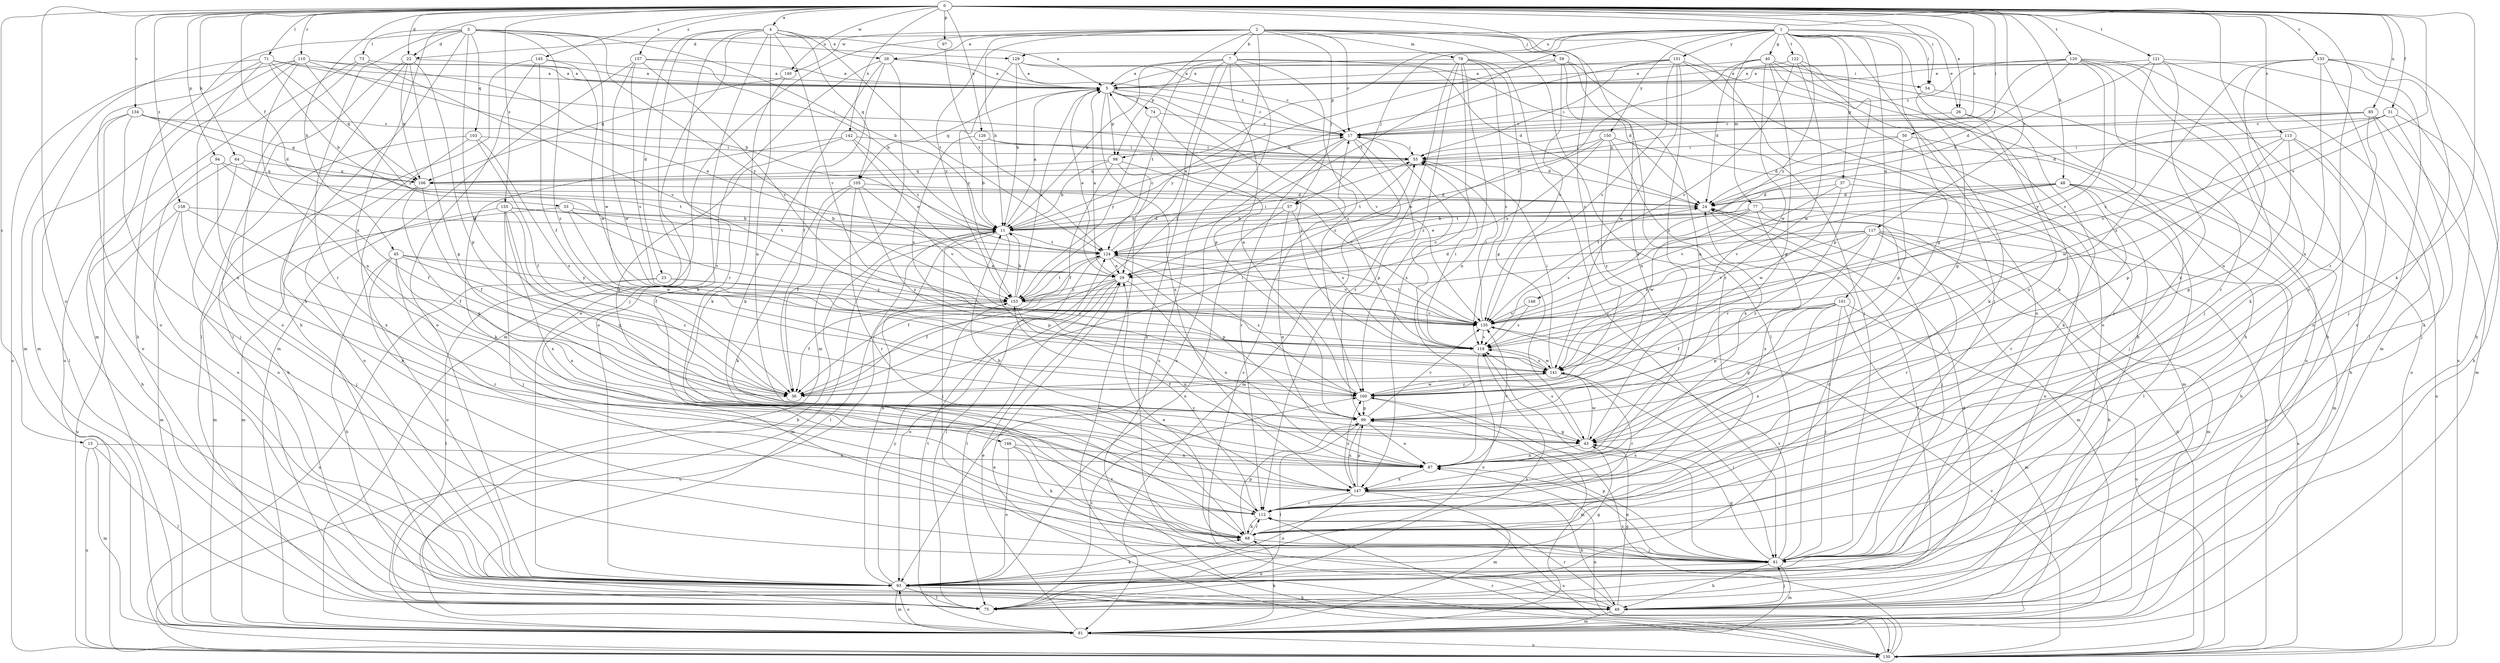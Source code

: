 strict digraph  {
0;
1;
2;
3;
4;
5;
7;
11;
15;
17;
22;
23;
24;
26;
28;
29;
31;
33;
36;
37;
40;
43;
45;
48;
49;
50;
54;
55;
57;
59;
61;
64;
68;
71;
73;
74;
75;
77;
78;
81;
85;
87;
93;
94;
97;
98;
99;
101;
103;
105;
106;
110;
112;
113;
117;
118;
120;
121;
122;
124;
126;
129;
130;
133;
134;
135;
140;
141;
142;
145;
146;
147;
148;
150;
151;
153;
155;
157;
158;
160;
0 -> 4  [label=a];
0 -> 15  [label=c];
0 -> 17  [label=c];
0 -> 22  [label=d];
0 -> 26  [label=e];
0 -> 31  [label=f];
0 -> 33  [label=f];
0 -> 45  [label=h];
0 -> 48  [label=h];
0 -> 50  [label=i];
0 -> 54  [label=i];
0 -> 64  [label=k];
0 -> 68  [label=k];
0 -> 71  [label=l];
0 -> 85  [label=n];
0 -> 93  [label=o];
0 -> 94  [label=p];
0 -> 97  [label=p];
0 -> 110  [label=r];
0 -> 112  [label=r];
0 -> 113  [label=s];
0 -> 117  [label=s];
0 -> 120  [label=t];
0 -> 121  [label=t];
0 -> 126  [label=u];
0 -> 133  [label=v];
0 -> 134  [label=v];
0 -> 135  [label=v];
0 -> 140  [label=w];
0 -> 142  [label=x];
0 -> 145  [label=x];
0 -> 146  [label=x];
0 -> 147  [label=x];
0 -> 155  [label=z];
0 -> 157  [label=z];
0 -> 158  [label=z];
0 -> 160  [label=z];
1 -> 22  [label=d];
1 -> 26  [label=e];
1 -> 37  [label=g];
1 -> 40  [label=g];
1 -> 43  [label=g];
1 -> 54  [label=i];
1 -> 57  [label=j];
1 -> 68  [label=k];
1 -> 77  [label=m];
1 -> 93  [label=o];
1 -> 98  [label=p];
1 -> 101  [label=q];
1 -> 122  [label=t];
1 -> 124  [label=t];
1 -> 129  [label=u];
1 -> 148  [label=y];
1 -> 150  [label=y];
1 -> 151  [label=y];
2 -> 7  [label=b];
2 -> 11  [label=b];
2 -> 17  [label=c];
2 -> 28  [label=e];
2 -> 36  [label=f];
2 -> 57  [label=j];
2 -> 59  [label=j];
2 -> 61  [label=j];
2 -> 78  [label=m];
2 -> 81  [label=m];
2 -> 87  [label=n];
2 -> 98  [label=p];
2 -> 112  [label=r];
2 -> 140  [label=w];
2 -> 153  [label=y];
3 -> 11  [label=b];
3 -> 22  [label=d];
3 -> 36  [label=f];
3 -> 49  [label=h];
3 -> 73  [label=l];
3 -> 81  [label=m];
3 -> 103  [label=q];
3 -> 112  [label=r];
3 -> 129  [label=u];
3 -> 141  [label=w];
3 -> 153  [label=y];
3 -> 160  [label=z];
4 -> 5  [label=a];
4 -> 23  [label=d];
4 -> 28  [label=e];
4 -> 61  [label=j];
4 -> 68  [label=k];
4 -> 87  [label=n];
4 -> 93  [label=o];
4 -> 105  [label=q];
4 -> 112  [label=r];
4 -> 124  [label=t];
4 -> 135  [label=v];
5 -> 17  [label=c];
5 -> 29  [label=e];
5 -> 74  [label=l];
5 -> 98  [label=p];
5 -> 105  [label=q];
5 -> 118  [label=s];
5 -> 135  [label=v];
5 -> 147  [label=x];
7 -> 5  [label=a];
7 -> 11  [label=b];
7 -> 24  [label=d];
7 -> 29  [label=e];
7 -> 49  [label=h];
7 -> 54  [label=i];
7 -> 99  [label=p];
7 -> 124  [label=t];
7 -> 130  [label=u];
7 -> 160  [label=z];
11 -> 5  [label=a];
11 -> 17  [label=c];
11 -> 24  [label=d];
11 -> 61  [label=j];
11 -> 75  [label=l];
11 -> 81  [label=m];
11 -> 99  [label=p];
11 -> 124  [label=t];
15 -> 75  [label=l];
15 -> 81  [label=m];
15 -> 87  [label=n];
15 -> 130  [label=u];
17 -> 55  [label=i];
17 -> 81  [label=m];
17 -> 93  [label=o];
17 -> 99  [label=p];
17 -> 112  [label=r];
22 -> 5  [label=a];
22 -> 43  [label=g];
22 -> 68  [label=k];
22 -> 75  [label=l];
22 -> 99  [label=p];
22 -> 106  [label=q];
23 -> 75  [label=l];
23 -> 118  [label=s];
23 -> 130  [label=u];
23 -> 153  [label=y];
24 -> 11  [label=b];
24 -> 75  [label=l];
24 -> 81  [label=m];
26 -> 17  [label=c];
26 -> 68  [label=k];
26 -> 87  [label=n];
28 -> 5  [label=a];
28 -> 17  [label=c];
28 -> 36  [label=f];
28 -> 68  [label=k];
28 -> 81  [label=m];
28 -> 93  [label=o];
29 -> 5  [label=a];
29 -> 36  [label=f];
29 -> 75  [label=l];
29 -> 87  [label=n];
29 -> 93  [label=o];
29 -> 153  [label=y];
31 -> 17  [label=c];
31 -> 24  [label=d];
31 -> 49  [label=h];
31 -> 68  [label=k];
31 -> 135  [label=v];
33 -> 11  [label=b];
33 -> 81  [label=m];
33 -> 135  [label=v];
33 -> 141  [label=w];
36 -> 55  [label=i];
37 -> 24  [label=d];
37 -> 130  [label=u];
37 -> 135  [label=v];
37 -> 141  [label=w];
40 -> 5  [label=a];
40 -> 24  [label=d];
40 -> 29  [label=e];
40 -> 43  [label=g];
40 -> 49  [label=h];
40 -> 68  [label=k];
40 -> 130  [label=u];
40 -> 141  [label=w];
43 -> 87  [label=n];
43 -> 118  [label=s];
43 -> 141  [label=w];
45 -> 29  [label=e];
45 -> 49  [label=h];
45 -> 87  [label=n];
45 -> 93  [label=o];
45 -> 112  [label=r];
45 -> 153  [label=y];
45 -> 160  [label=z];
48 -> 24  [label=d];
48 -> 29  [label=e];
48 -> 49  [label=h];
48 -> 75  [label=l];
48 -> 81  [label=m];
48 -> 112  [label=r];
48 -> 124  [label=t];
48 -> 135  [label=v];
49 -> 17  [label=c];
49 -> 43  [label=g];
49 -> 61  [label=j];
49 -> 81  [label=m];
49 -> 112  [label=r];
50 -> 24  [label=d];
50 -> 55  [label=i];
50 -> 61  [label=j];
50 -> 99  [label=p];
54 -> 43  [label=g];
54 -> 130  [label=u];
55 -> 106  [label=q];
55 -> 124  [label=t];
57 -> 11  [label=b];
57 -> 87  [label=n];
57 -> 93  [label=o];
57 -> 118  [label=s];
59 -> 5  [label=a];
59 -> 61  [label=j];
59 -> 75  [label=l];
59 -> 87  [label=n];
59 -> 135  [label=v];
59 -> 153  [label=y];
61 -> 24  [label=d];
61 -> 29  [label=e];
61 -> 43  [label=g];
61 -> 49  [label=h];
61 -> 81  [label=m];
61 -> 87  [label=n];
61 -> 93  [label=o];
61 -> 99  [label=p];
61 -> 118  [label=s];
61 -> 135  [label=v];
64 -> 49  [label=h];
64 -> 93  [label=o];
64 -> 106  [label=q];
64 -> 124  [label=t];
68 -> 61  [label=j];
68 -> 99  [label=p];
68 -> 112  [label=r];
71 -> 5  [label=a];
71 -> 11  [label=b];
71 -> 55  [label=i];
71 -> 81  [label=m];
71 -> 93  [label=o];
71 -> 106  [label=q];
71 -> 147  [label=x];
73 -> 5  [label=a];
73 -> 93  [label=o];
73 -> 130  [label=u];
73 -> 135  [label=v];
74 -> 17  [label=c];
74 -> 118  [label=s];
74 -> 153  [label=y];
75 -> 11  [label=b];
75 -> 24  [label=d];
75 -> 118  [label=s];
75 -> 160  [label=z];
77 -> 11  [label=b];
77 -> 61  [label=j];
77 -> 93  [label=o];
77 -> 118  [label=s];
77 -> 141  [label=w];
77 -> 147  [label=x];
78 -> 5  [label=a];
78 -> 43  [label=g];
78 -> 61  [label=j];
78 -> 87  [label=n];
78 -> 112  [label=r];
78 -> 118  [label=s];
78 -> 147  [label=x];
78 -> 160  [label=z];
81 -> 29  [label=e];
81 -> 68  [label=k];
81 -> 93  [label=o];
81 -> 124  [label=t];
81 -> 130  [label=u];
85 -> 17  [label=c];
85 -> 61  [label=j];
85 -> 81  [label=m];
85 -> 87  [label=n];
85 -> 106  [label=q];
85 -> 153  [label=y];
87 -> 135  [label=v];
87 -> 147  [label=x];
93 -> 11  [label=b];
93 -> 43  [label=g];
93 -> 49  [label=h];
93 -> 68  [label=k];
93 -> 75  [label=l];
93 -> 81  [label=m];
93 -> 153  [label=y];
94 -> 36  [label=f];
94 -> 93  [label=o];
94 -> 106  [label=q];
94 -> 147  [label=x];
97 -> 124  [label=t];
98 -> 11  [label=b];
98 -> 36  [label=f];
98 -> 106  [label=q];
98 -> 130  [label=u];
98 -> 135  [label=v];
99 -> 43  [label=g];
99 -> 75  [label=l];
99 -> 87  [label=n];
99 -> 135  [label=v];
99 -> 147  [label=x];
101 -> 36  [label=f];
101 -> 43  [label=g];
101 -> 61  [label=j];
101 -> 81  [label=m];
101 -> 99  [label=p];
101 -> 130  [label=u];
101 -> 135  [label=v];
101 -> 147  [label=x];
103 -> 36  [label=f];
103 -> 49  [label=h];
103 -> 55  [label=i];
103 -> 93  [label=o];
103 -> 160  [label=z];
105 -> 24  [label=d];
105 -> 36  [label=f];
105 -> 68  [label=k];
105 -> 112  [label=r];
105 -> 135  [label=v];
105 -> 160  [label=z];
106 -> 24  [label=d];
106 -> 36  [label=f];
106 -> 43  [label=g];
106 -> 68  [label=k];
110 -> 5  [label=a];
110 -> 11  [label=b];
110 -> 29  [label=e];
110 -> 49  [label=h];
110 -> 81  [label=m];
110 -> 87  [label=n];
110 -> 130  [label=u];
110 -> 153  [label=y];
112 -> 68  [label=k];
112 -> 130  [label=u];
112 -> 153  [label=y];
113 -> 43  [label=g];
113 -> 49  [label=h];
113 -> 55  [label=i];
113 -> 99  [label=p];
113 -> 130  [label=u];
113 -> 141  [label=w];
117 -> 29  [label=e];
117 -> 49  [label=h];
117 -> 81  [label=m];
117 -> 112  [label=r];
117 -> 118  [label=s];
117 -> 124  [label=t];
117 -> 130  [label=u];
117 -> 135  [label=v];
117 -> 160  [label=z];
118 -> 17  [label=c];
118 -> 55  [label=i];
118 -> 93  [label=o];
118 -> 141  [label=w];
120 -> 5  [label=a];
120 -> 17  [label=c];
120 -> 24  [label=d];
120 -> 49  [label=h];
120 -> 55  [label=i];
120 -> 61  [label=j];
120 -> 93  [label=o];
120 -> 112  [label=r];
120 -> 118  [label=s];
121 -> 5  [label=a];
121 -> 11  [label=b];
121 -> 81  [label=m];
121 -> 118  [label=s];
121 -> 130  [label=u];
121 -> 147  [label=x];
122 -> 5  [label=a];
122 -> 61  [label=j];
122 -> 99  [label=p];
122 -> 135  [label=v];
122 -> 141  [label=w];
124 -> 29  [label=e];
124 -> 36  [label=f];
124 -> 55  [label=i];
124 -> 75  [label=l];
124 -> 99  [label=p];
124 -> 135  [label=v];
124 -> 160  [label=z];
126 -> 11  [label=b];
126 -> 24  [label=d];
126 -> 55  [label=i];
126 -> 118  [label=s];
129 -> 5  [label=a];
129 -> 11  [label=b];
129 -> 17  [label=c];
129 -> 24  [label=d];
129 -> 153  [label=y];
130 -> 24  [label=d];
130 -> 29  [label=e];
130 -> 87  [label=n];
130 -> 112  [label=r];
130 -> 135  [label=v];
130 -> 160  [label=z];
133 -> 5  [label=a];
133 -> 49  [label=h];
133 -> 61  [label=j];
133 -> 68  [label=k];
133 -> 75  [label=l];
133 -> 87  [label=n];
133 -> 93  [label=o];
133 -> 160  [label=z];
134 -> 17  [label=c];
134 -> 24  [label=d];
134 -> 61  [label=j];
134 -> 75  [label=l];
134 -> 93  [label=o];
134 -> 106  [label=q];
135 -> 55  [label=i];
135 -> 118  [label=s];
135 -> 124  [label=t];
140 -> 68  [label=k];
140 -> 106  [label=q];
141 -> 36  [label=f];
141 -> 55  [label=i];
141 -> 61  [label=j];
141 -> 112  [label=r];
141 -> 118  [label=s];
141 -> 160  [label=z];
142 -> 29  [label=e];
142 -> 43  [label=g];
142 -> 55  [label=i];
142 -> 68  [label=k];
142 -> 124  [label=t];
145 -> 5  [label=a];
145 -> 36  [label=f];
145 -> 75  [label=l];
145 -> 93  [label=o];
145 -> 141  [label=w];
146 -> 68  [label=k];
146 -> 87  [label=n];
146 -> 93  [label=o];
146 -> 112  [label=r];
147 -> 11  [label=b];
147 -> 49  [label=h];
147 -> 81  [label=m];
147 -> 93  [label=o];
147 -> 99  [label=p];
147 -> 112  [label=r];
147 -> 160  [label=z];
148 -> 118  [label=s];
148 -> 135  [label=v];
150 -> 29  [label=e];
150 -> 55  [label=i];
150 -> 81  [label=m];
150 -> 147  [label=x];
150 -> 153  [label=y];
150 -> 160  [label=z];
151 -> 5  [label=a];
151 -> 11  [label=b];
151 -> 49  [label=h];
151 -> 55  [label=i];
151 -> 93  [label=o];
151 -> 135  [label=v];
151 -> 141  [label=w];
151 -> 160  [label=z];
153 -> 5  [label=a];
153 -> 11  [label=b];
153 -> 24  [label=d];
153 -> 36  [label=f];
153 -> 87  [label=n];
153 -> 124  [label=t];
153 -> 130  [label=u];
153 -> 135  [label=v];
155 -> 11  [label=b];
155 -> 36  [label=f];
155 -> 43  [label=g];
155 -> 61  [label=j];
155 -> 81  [label=m];
155 -> 124  [label=t];
155 -> 147  [label=x];
157 -> 5  [label=a];
157 -> 11  [label=b];
157 -> 81  [label=m];
157 -> 118  [label=s];
157 -> 135  [label=v];
157 -> 141  [label=w];
158 -> 11  [label=b];
158 -> 36  [label=f];
158 -> 61  [label=j];
158 -> 81  [label=m];
158 -> 130  [label=u];
160 -> 5  [label=a];
160 -> 81  [label=m];
160 -> 99  [label=p];
160 -> 141  [label=w];
}
